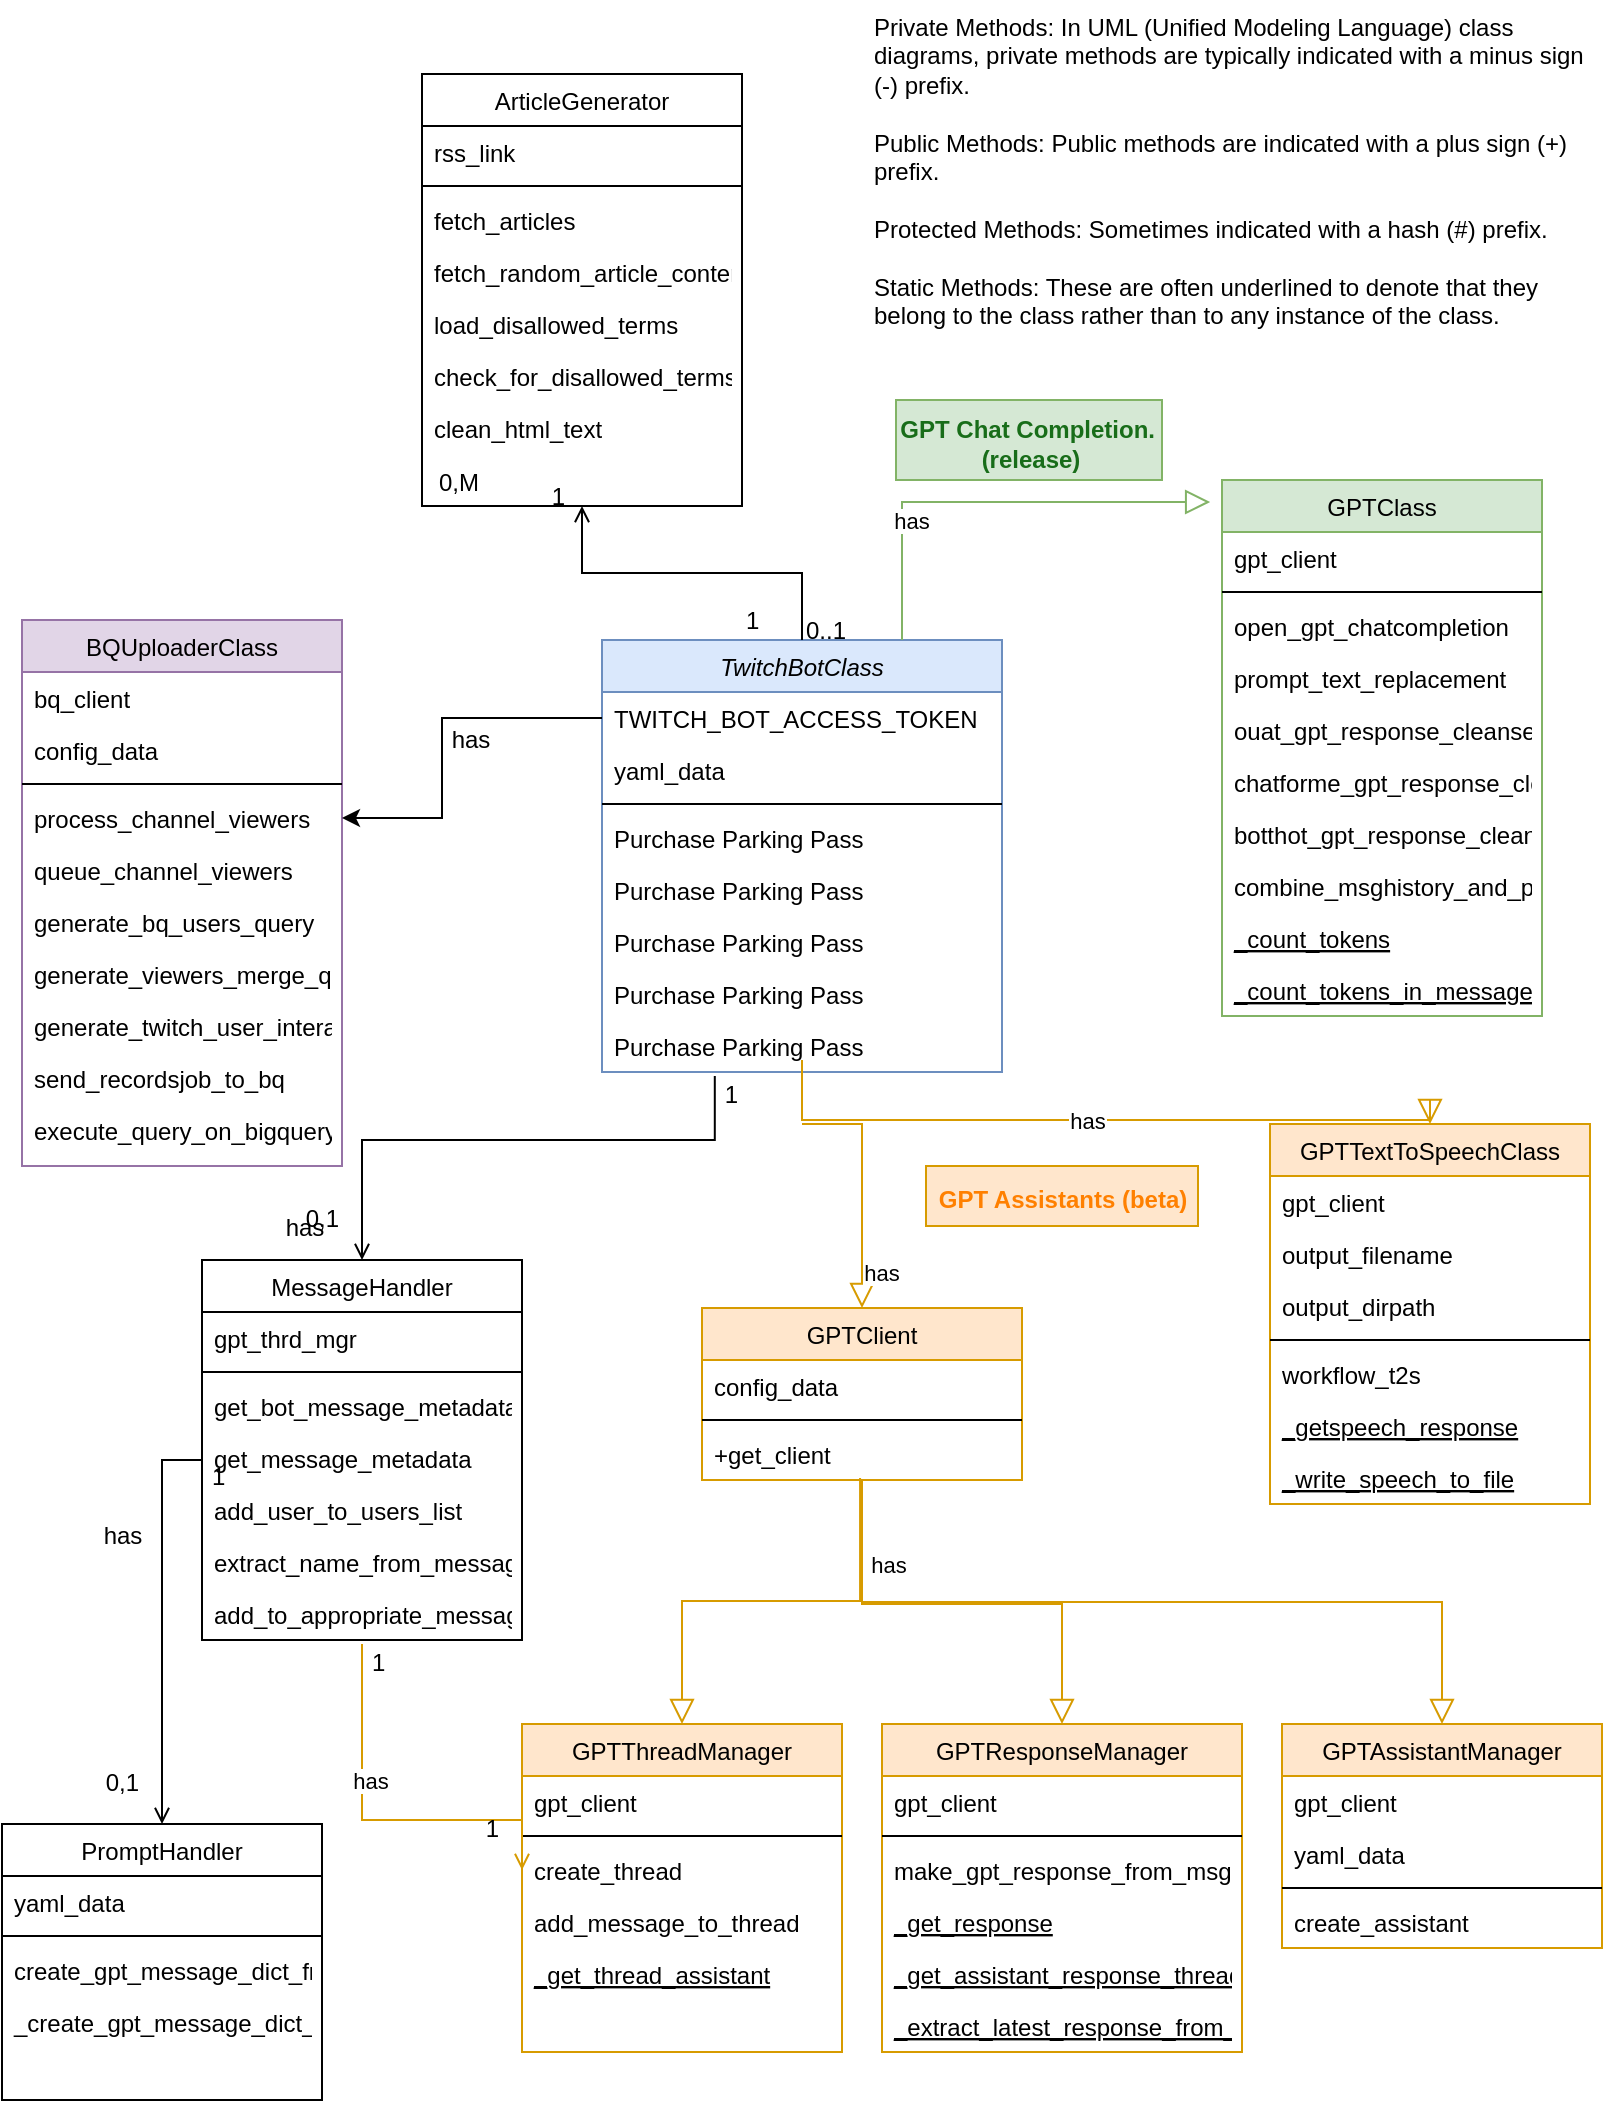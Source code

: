 <mxfile version="22.1.0" type="github" pages="2">
  <diagram name="classes-diagram" id="TIYgzIj9qE2Szi_TrRxU">
    <mxGraphModel dx="1936" dy="1102" grid="1" gridSize="10" guides="1" tooltips="1" connect="1" arrows="1" fold="1" page="1" pageScale="1" pageWidth="827" pageHeight="1169" math="0" shadow="0">
      <root>
        <mxCell id="X0K00MM57r9cbO4nfmmp-0" />
        <mxCell id="X0K00MM57r9cbO4nfmmp-1" parent="X0K00MM57r9cbO4nfmmp-0" />
        <mxCell id="X0K00MM57r9cbO4nfmmp-2" value="TwitchBotClass" style="swimlane;fontStyle=2;align=center;verticalAlign=top;childLayout=stackLayout;horizontal=1;startSize=26;horizontalStack=0;resizeParent=1;resizeLast=0;collapsible=1;marginBottom=0;rounded=0;shadow=0;strokeWidth=1;fillColor=#dae8fc;strokeColor=#6c8ebf;" parent="X0K00MM57r9cbO4nfmmp-1" vertex="1">
          <mxGeometry x="-520" y="350" width="200" height="216" as="geometry">
            <mxRectangle x="230" y="140" width="160" height="26" as="alternateBounds" />
          </mxGeometry>
        </mxCell>
        <mxCell id="X0K00MM57r9cbO4nfmmp-3" value="TWITCH_BOT_ACCESS_TOKEN" style="text;align=left;verticalAlign=top;spacingLeft=4;spacingRight=4;overflow=hidden;rotatable=0;points=[[0,0.5],[1,0.5]];portConstraint=eastwest;" parent="X0K00MM57r9cbO4nfmmp-2" vertex="1">
          <mxGeometry y="26" width="200" height="26" as="geometry" />
        </mxCell>
        <mxCell id="X0K00MM57r9cbO4nfmmp-4" value="yaml_data" style="text;align=left;verticalAlign=top;spacingLeft=4;spacingRight=4;overflow=hidden;rotatable=0;points=[[0,0.5],[1,0.5]];portConstraint=eastwest;rounded=0;shadow=0;html=0;" parent="X0K00MM57r9cbO4nfmmp-2" vertex="1">
          <mxGeometry y="52" width="200" height="26" as="geometry" />
        </mxCell>
        <mxCell id="X0K00MM57r9cbO4nfmmp-5" value="" style="line;html=1;strokeWidth=1;align=left;verticalAlign=middle;spacingTop=-1;spacingLeft=3;spacingRight=3;rotatable=0;labelPosition=right;points=[];portConstraint=eastwest;" parent="X0K00MM57r9cbO4nfmmp-2" vertex="1">
          <mxGeometry y="78" width="200" height="8" as="geometry" />
        </mxCell>
        <mxCell id="X0K00MM57r9cbO4nfmmp-6" value="Purchase Parking Pass" style="text;align=left;verticalAlign=top;spacingLeft=4;spacingRight=4;overflow=hidden;rotatable=0;points=[[0,0.5],[1,0.5]];portConstraint=eastwest;" parent="X0K00MM57r9cbO4nfmmp-2" vertex="1">
          <mxGeometry y="86" width="200" height="26" as="geometry" />
        </mxCell>
        <mxCell id="X0K00MM57r9cbO4nfmmp-7" value="Purchase Parking Pass" style="text;align=left;verticalAlign=top;spacingLeft=4;spacingRight=4;overflow=hidden;rotatable=0;points=[[0,0.5],[1,0.5]];portConstraint=eastwest;" parent="X0K00MM57r9cbO4nfmmp-2" vertex="1">
          <mxGeometry y="112" width="200" height="26" as="geometry" />
        </mxCell>
        <mxCell id="X0K00MM57r9cbO4nfmmp-8" value="Purchase Parking Pass" style="text;align=left;verticalAlign=top;spacingLeft=4;spacingRight=4;overflow=hidden;rotatable=0;points=[[0,0.5],[1,0.5]];portConstraint=eastwest;" parent="X0K00MM57r9cbO4nfmmp-2" vertex="1">
          <mxGeometry y="138" width="200" height="26" as="geometry" />
        </mxCell>
        <mxCell id="X0K00MM57r9cbO4nfmmp-9" value="Purchase Parking Pass" style="text;align=left;verticalAlign=top;spacingLeft=4;spacingRight=4;overflow=hidden;rotatable=0;points=[[0,0.5],[1,0.5]];portConstraint=eastwest;" parent="X0K00MM57r9cbO4nfmmp-2" vertex="1">
          <mxGeometry y="164" width="200" height="26" as="geometry" />
        </mxCell>
        <mxCell id="X0K00MM57r9cbO4nfmmp-10" value="Purchase Parking Pass" style="text;align=left;verticalAlign=top;spacingLeft=4;spacingRight=4;overflow=hidden;rotatable=0;points=[[0,0.5],[1,0.5]];portConstraint=eastwest;" parent="X0K00MM57r9cbO4nfmmp-2" vertex="1">
          <mxGeometry y="190" width="200" height="26" as="geometry" />
        </mxCell>
        <mxCell id="X0K00MM57r9cbO4nfmmp-11" value="BQUploaderClass" style="swimlane;fontStyle=0;align=center;verticalAlign=top;childLayout=stackLayout;horizontal=1;startSize=26;horizontalStack=0;resizeParent=1;resizeLast=0;collapsible=1;marginBottom=0;rounded=0;shadow=0;strokeWidth=1;fillColor=#e1d5e7;strokeColor=#9673a6;" parent="X0K00MM57r9cbO4nfmmp-1" vertex="1">
          <mxGeometry x="-810" y="340" width="160" height="273" as="geometry">
            <mxRectangle x="130" y="380" width="160" height="26" as="alternateBounds" />
          </mxGeometry>
        </mxCell>
        <mxCell id="X0K00MM57r9cbO4nfmmp-12" value="bq_client" style="text;align=left;verticalAlign=top;spacingLeft=4;spacingRight=4;overflow=hidden;rotatable=0;points=[[0,0.5],[1,0.5]];portConstraint=eastwest;" parent="X0K00MM57r9cbO4nfmmp-11" vertex="1">
          <mxGeometry y="26" width="160" height="26" as="geometry" />
        </mxCell>
        <mxCell id="X0K00MM57r9cbO4nfmmp-13" value="config_data" style="text;align=left;verticalAlign=top;spacingLeft=4;spacingRight=4;overflow=hidden;rotatable=0;points=[[0,0.5],[1,0.5]];portConstraint=eastwest;rounded=0;shadow=0;html=0;" parent="X0K00MM57r9cbO4nfmmp-11" vertex="1">
          <mxGeometry y="52" width="160" height="26" as="geometry" />
        </mxCell>
        <mxCell id="X0K00MM57r9cbO4nfmmp-14" value="" style="line;html=1;strokeWidth=1;align=left;verticalAlign=middle;spacingTop=-1;spacingLeft=3;spacingRight=3;rotatable=0;labelPosition=right;points=[];portConstraint=eastwest;" parent="X0K00MM57r9cbO4nfmmp-11" vertex="1">
          <mxGeometry y="78" width="160" height="8" as="geometry" />
        </mxCell>
        <mxCell id="X0K00MM57r9cbO4nfmmp-15" value="process_channel_viewers" style="text;align=left;verticalAlign=top;spacingLeft=4;spacingRight=4;overflow=hidden;rotatable=0;points=[[0,0.5],[1,0.5]];portConstraint=eastwest;fontStyle=0" parent="X0K00MM57r9cbO4nfmmp-11" vertex="1">
          <mxGeometry y="86" width="160" height="26" as="geometry" />
        </mxCell>
        <mxCell id="X0K00MM57r9cbO4nfmmp-16" value="queue_channel_viewers" style="text;align=left;verticalAlign=top;spacingLeft=4;spacingRight=4;overflow=hidden;rotatable=0;points=[[0,0.5],[1,0.5]];portConstraint=eastwest;" parent="X0K00MM57r9cbO4nfmmp-11" vertex="1">
          <mxGeometry y="112" width="160" height="26" as="geometry" />
        </mxCell>
        <mxCell id="X0K00MM57r9cbO4nfmmp-17" value="generate_bq_users_query" style="text;align=left;verticalAlign=top;spacingLeft=4;spacingRight=4;overflow=hidden;rotatable=0;points=[[0,0.5],[1,0.5]];portConstraint=eastwest;fontStyle=0" parent="X0K00MM57r9cbO4nfmmp-11" vertex="1">
          <mxGeometry y="138" width="160" height="26" as="geometry" />
        </mxCell>
        <mxCell id="X0K00MM57r9cbO4nfmmp-18" value="generate_viewers_merge_query" style="text;align=left;verticalAlign=top;spacingLeft=4;spacingRight=4;overflow=hidden;rotatable=0;points=[[0,0.5],[1,0.5]];portConstraint=eastwest;fontStyle=0" parent="X0K00MM57r9cbO4nfmmp-11" vertex="1">
          <mxGeometry y="164" width="160" height="26" as="geometry" />
        </mxCell>
        <mxCell id="X0K00MM57r9cbO4nfmmp-19" value="generate_twitch_user_interactions_records_for_bq" style="text;align=left;verticalAlign=top;spacingLeft=4;spacingRight=4;overflow=hidden;rotatable=0;points=[[0,0.5],[1,0.5]];portConstraint=eastwest;fontStyle=0" parent="X0K00MM57r9cbO4nfmmp-11" vertex="1">
          <mxGeometry y="190" width="160" height="26" as="geometry" />
        </mxCell>
        <mxCell id="X0K00MM57r9cbO4nfmmp-20" value="send_recordsjob_to_bq" style="text;align=left;verticalAlign=top;spacingLeft=4;spacingRight=4;overflow=hidden;rotatable=0;points=[[0,0.5],[1,0.5]];portConstraint=eastwest;fontStyle=0" parent="X0K00MM57r9cbO4nfmmp-11" vertex="1">
          <mxGeometry y="216" width="160" height="26" as="geometry" />
        </mxCell>
        <mxCell id="X0K00MM57r9cbO4nfmmp-21" value="execute_query_on_bigquery" style="text;align=left;verticalAlign=top;spacingLeft=4;spacingRight=4;overflow=hidden;rotatable=0;points=[[0,0.5],[1,0.5]];portConstraint=eastwest;fontStyle=0" parent="X0K00MM57r9cbO4nfmmp-11" vertex="1">
          <mxGeometry y="242" width="160" height="26" as="geometry" />
        </mxCell>
        <mxCell id="X0K00MM57r9cbO4nfmmp-22" value="GPTClient" style="swimlane;fontStyle=0;align=center;verticalAlign=top;childLayout=stackLayout;horizontal=1;startSize=26;horizontalStack=0;resizeParent=1;resizeLast=0;collapsible=1;marginBottom=0;rounded=0;shadow=0;strokeWidth=1;fillColor=#ffe6cc;strokeColor=#d79b00;" parent="X0K00MM57r9cbO4nfmmp-1" vertex="1">
          <mxGeometry x="-470" y="684" width="160" height="86" as="geometry">
            <mxRectangle x="340" y="380" width="170" height="26" as="alternateBounds" />
          </mxGeometry>
        </mxCell>
        <mxCell id="X0K00MM57r9cbO4nfmmp-23" value="config_data" style="text;align=left;verticalAlign=top;spacingLeft=4;spacingRight=4;overflow=hidden;rotatable=0;points=[[0,0.5],[1,0.5]];portConstraint=eastwest;" parent="X0K00MM57r9cbO4nfmmp-22" vertex="1">
          <mxGeometry y="26" width="160" height="26" as="geometry" />
        </mxCell>
        <mxCell id="X0K00MM57r9cbO4nfmmp-24" value="" style="line;html=1;strokeWidth=1;align=left;verticalAlign=middle;spacingTop=-1;spacingLeft=3;spacingRight=3;rotatable=0;labelPosition=right;points=[];portConstraint=eastwest;" parent="X0K00MM57r9cbO4nfmmp-22" vertex="1">
          <mxGeometry y="52" width="160" height="8" as="geometry" />
        </mxCell>
        <mxCell id="X0K00MM57r9cbO4nfmmp-25" value="+get_client" style="text;align=left;verticalAlign=top;spacingLeft=4;spacingRight=4;overflow=hidden;rotatable=0;points=[[0,0.5],[1,0.5]];portConstraint=eastwest;" parent="X0K00MM57r9cbO4nfmmp-22" vertex="1">
          <mxGeometry y="60" width="160" height="26" as="geometry" />
        </mxCell>
        <mxCell id="X0K00MM57r9cbO4nfmmp-26" value="has" style="endArrow=block;endSize=10;endFill=0;shadow=0;strokeWidth=1;rounded=0;edgeStyle=elbowEdgeStyle;elbow=vertical;entryX=0.5;entryY=0;entryDx=0;entryDy=0;fillColor=#ffe6cc;strokeColor=#d79b00;" parent="X0K00MM57r9cbO4nfmmp-1" target="X0K00MM57r9cbO4nfmmp-22" edge="1">
          <mxGeometry x="0.703" y="10" width="160" relative="1" as="geometry">
            <mxPoint x="-420" y="592" as="sourcePoint" />
            <mxPoint x="-120" y="680" as="targetPoint" />
            <Array as="points">
              <mxPoint x="-400" y="592" />
            </Array>
            <mxPoint as="offset" />
          </mxGeometry>
        </mxCell>
        <mxCell id="X0K00MM57r9cbO4nfmmp-27" value="ArticleGenerator" style="swimlane;fontStyle=0;align=center;verticalAlign=top;childLayout=stackLayout;horizontal=1;startSize=26;horizontalStack=0;resizeParent=1;resizeLast=0;collapsible=1;marginBottom=0;rounded=0;shadow=0;strokeWidth=1;" parent="X0K00MM57r9cbO4nfmmp-1" vertex="1">
          <mxGeometry x="-610" y="67" width="160" height="216" as="geometry">
            <mxRectangle x="550" y="140" width="160" height="26" as="alternateBounds" />
          </mxGeometry>
        </mxCell>
        <mxCell id="X0K00MM57r9cbO4nfmmp-28" value="rss_link" style="text;align=left;verticalAlign=top;spacingLeft=4;spacingRight=4;overflow=hidden;rotatable=0;points=[[0,0.5],[1,0.5]];portConstraint=eastwest;" parent="X0K00MM57r9cbO4nfmmp-27" vertex="1">
          <mxGeometry y="26" width="160" height="26" as="geometry" />
        </mxCell>
        <mxCell id="X0K00MM57r9cbO4nfmmp-29" value="" style="line;html=1;strokeWidth=1;align=left;verticalAlign=middle;spacingTop=-1;spacingLeft=3;spacingRight=3;rotatable=0;labelPosition=right;points=[];portConstraint=eastwest;" parent="X0K00MM57r9cbO4nfmmp-27" vertex="1">
          <mxGeometry y="52" width="160" height="8" as="geometry" />
        </mxCell>
        <mxCell id="X0K00MM57r9cbO4nfmmp-30" value="fetch_articles" style="text;align=left;verticalAlign=top;spacingLeft=4;spacingRight=4;overflow=hidden;rotatable=0;points=[[0,0.5],[1,0.5]];portConstraint=eastwest;" parent="X0K00MM57r9cbO4nfmmp-27" vertex="1">
          <mxGeometry y="60" width="160" height="26" as="geometry" />
        </mxCell>
        <mxCell id="X0K00MM57r9cbO4nfmmp-31" value="fetch_random_article_content" style="text;align=left;verticalAlign=top;spacingLeft=4;spacingRight=4;overflow=hidden;rotatable=0;points=[[0,0.5],[1,0.5]];portConstraint=eastwest;rounded=0;shadow=0;html=0;" parent="X0K00MM57r9cbO4nfmmp-27" vertex="1">
          <mxGeometry y="86" width="160" height="26" as="geometry" />
        </mxCell>
        <mxCell id="X0K00MM57r9cbO4nfmmp-32" value="load_disallowed_terms" style="text;align=left;verticalAlign=top;spacingLeft=4;spacingRight=4;overflow=hidden;rotatable=0;points=[[0,0.5],[1,0.5]];portConstraint=eastwest;" parent="X0K00MM57r9cbO4nfmmp-27" vertex="1">
          <mxGeometry y="112" width="160" height="26" as="geometry" />
        </mxCell>
        <mxCell id="X0K00MM57r9cbO4nfmmp-33" value="check_for_disallowed_terms" style="text;align=left;verticalAlign=top;spacingLeft=4;spacingRight=4;overflow=hidden;rotatable=0;points=[[0,0.5],[1,0.5]];portConstraint=eastwest;" parent="X0K00MM57r9cbO4nfmmp-27" vertex="1">
          <mxGeometry y="138" width="160" height="26" as="geometry" />
        </mxCell>
        <mxCell id="X0K00MM57r9cbO4nfmmp-34" value="clean_html_text" style="text;align=left;verticalAlign=top;spacingLeft=4;spacingRight=4;overflow=hidden;rotatable=0;points=[[0,0.5],[1,0.5]];portConstraint=eastwest;" parent="X0K00MM57r9cbO4nfmmp-27" vertex="1">
          <mxGeometry y="164" width="160" height="26" as="geometry" />
        </mxCell>
        <mxCell id="X0K00MM57r9cbO4nfmmp-35" value="" style="endArrow=open;shadow=0;strokeWidth=1;rounded=0;endFill=1;edgeStyle=elbowEdgeStyle;elbow=vertical;" parent="X0K00MM57r9cbO4nfmmp-1" source="X0K00MM57r9cbO4nfmmp-2" target="X0K00MM57r9cbO4nfmmp-27" edge="1">
          <mxGeometry x="0.5" y="41" relative="1" as="geometry">
            <mxPoint x="-320" y="422" as="sourcePoint" />
            <mxPoint x="-160" y="422" as="targetPoint" />
            <mxPoint x="-40" y="32" as="offset" />
          </mxGeometry>
        </mxCell>
        <mxCell id="X0K00MM57r9cbO4nfmmp-36" value="0..1" style="resizable=0;align=left;verticalAlign=bottom;labelBackgroundColor=none;fontSize=12;" parent="X0K00MM57r9cbO4nfmmp-35" connectable="0" vertex="1">
          <mxGeometry x="-1" relative="1" as="geometry">
            <mxPoint y="4" as="offset" />
          </mxGeometry>
        </mxCell>
        <mxCell id="X0K00MM57r9cbO4nfmmp-37" value="1" style="resizable=0;align=right;verticalAlign=bottom;labelBackgroundColor=none;fontSize=12;" parent="X0K00MM57r9cbO4nfmmp-35" connectable="0" vertex="1">
          <mxGeometry x="1" relative="1" as="geometry">
            <mxPoint x="-7" y="4" as="offset" />
          </mxGeometry>
        </mxCell>
        <mxCell id="X0K00MM57r9cbO4nfmmp-38" value="has" style="text;html=1;resizable=0;points=[];;align=center;verticalAlign=middle;labelBackgroundColor=none;rounded=0;shadow=0;strokeWidth=1;fontSize=12;" parent="X0K00MM57r9cbO4nfmmp-35" vertex="1" connectable="0">
          <mxGeometry x="0.5" y="49" relative="1" as="geometry">
            <mxPoint x="-67" y="34" as="offset" />
          </mxGeometry>
        </mxCell>
        <mxCell id="X0K00MM57r9cbO4nfmmp-39" value="GPTResponseManager" style="swimlane;fontStyle=0;align=center;verticalAlign=top;childLayout=stackLayout;horizontal=1;startSize=26;horizontalStack=0;resizeParent=1;resizeLast=0;collapsible=1;marginBottom=0;rounded=0;shadow=0;strokeWidth=1;fillColor=#ffe6cc;strokeColor=#d79b00;" parent="X0K00MM57r9cbO4nfmmp-1" vertex="1">
          <mxGeometry x="-380" y="892" width="180" height="164" as="geometry">
            <mxRectangle x="340" y="380" width="170" height="26" as="alternateBounds" />
          </mxGeometry>
        </mxCell>
        <mxCell id="X0K00MM57r9cbO4nfmmp-40" value="gpt_client" style="text;align=left;verticalAlign=top;spacingLeft=4;spacingRight=4;overflow=hidden;rotatable=0;points=[[0,0.5],[1,0.5]];portConstraint=eastwest;" parent="X0K00MM57r9cbO4nfmmp-39" vertex="1">
          <mxGeometry y="26" width="180" height="26" as="geometry" />
        </mxCell>
        <mxCell id="X0K00MM57r9cbO4nfmmp-41" value="" style="line;html=1;strokeWidth=1;align=left;verticalAlign=middle;spacingTop=-1;spacingLeft=3;spacingRight=3;rotatable=0;labelPosition=right;points=[];portConstraint=eastwest;" parent="X0K00MM57r9cbO4nfmmp-39" vertex="1">
          <mxGeometry y="52" width="180" height="8" as="geometry" />
        </mxCell>
        <mxCell id="X0K00MM57r9cbO4nfmmp-42" value="make_gpt_response_from_msghistory" style="text;align=left;verticalAlign=top;spacingLeft=4;spacingRight=4;overflow=hidden;rotatable=0;points=[[0,0.5],[1,0.5]];portConstraint=eastwest;" parent="X0K00MM57r9cbO4nfmmp-39" vertex="1">
          <mxGeometry y="60" width="180" height="26" as="geometry" />
        </mxCell>
        <mxCell id="X0K00MM57r9cbO4nfmmp-43" value="_get_response" style="text;align=left;verticalAlign=top;spacingLeft=4;spacingRight=4;overflow=hidden;rotatable=0;points=[[0,0.5],[1,0.5]];portConstraint=eastwest;fontStyle=4" parent="X0K00MM57r9cbO4nfmmp-39" vertex="1">
          <mxGeometry y="86" width="180" height="26" as="geometry" />
        </mxCell>
        <mxCell id="X0K00MM57r9cbO4nfmmp-44" value="_get_assistant_response_thread_messages" style="text;align=left;verticalAlign=top;spacingLeft=4;spacingRight=4;overflow=hidden;rotatable=0;points=[[0,0.5],[1,0.5]];portConstraint=eastwest;fontStyle=4" parent="X0K00MM57r9cbO4nfmmp-39" vertex="1">
          <mxGeometry y="112" width="180" height="26" as="geometry" />
        </mxCell>
        <mxCell id="X0K00MM57r9cbO4nfmmp-45" value="_extract_latest_response_from_thread_messages" style="text;align=left;verticalAlign=top;spacingLeft=4;spacingRight=4;overflow=hidden;rotatable=0;points=[[0,0.5],[1,0.5]];portConstraint=eastwest;fontStyle=4" parent="X0K00MM57r9cbO4nfmmp-39" vertex="1">
          <mxGeometry y="138" width="180" height="26" as="geometry" />
        </mxCell>
        <mxCell id="X0K00MM57r9cbO4nfmmp-46" value="GPTAssistantManager" style="swimlane;fontStyle=0;align=center;verticalAlign=top;childLayout=stackLayout;horizontal=1;startSize=26;horizontalStack=0;resizeParent=1;resizeLast=0;collapsible=1;marginBottom=0;rounded=0;shadow=0;strokeWidth=1;fillColor=#ffe6cc;strokeColor=#d79b00;" parent="X0K00MM57r9cbO4nfmmp-1" vertex="1">
          <mxGeometry x="-180" y="892" width="160" height="112" as="geometry">
            <mxRectangle x="340" y="380" width="170" height="26" as="alternateBounds" />
          </mxGeometry>
        </mxCell>
        <mxCell id="X0K00MM57r9cbO4nfmmp-47" value="gpt_client" style="text;align=left;verticalAlign=top;spacingLeft=4;spacingRight=4;overflow=hidden;rotatable=0;points=[[0,0.5],[1,0.5]];portConstraint=eastwest;" parent="X0K00MM57r9cbO4nfmmp-46" vertex="1">
          <mxGeometry y="26" width="160" height="26" as="geometry" />
        </mxCell>
        <mxCell id="X0K00MM57r9cbO4nfmmp-48" value="yaml_data" style="text;align=left;verticalAlign=top;spacingLeft=4;spacingRight=4;overflow=hidden;rotatable=0;points=[[0,0.5],[1,0.5]];portConstraint=eastwest;" parent="X0K00MM57r9cbO4nfmmp-46" vertex="1">
          <mxGeometry y="52" width="160" height="26" as="geometry" />
        </mxCell>
        <mxCell id="X0K00MM57r9cbO4nfmmp-49" value="" style="line;html=1;strokeWidth=1;align=left;verticalAlign=middle;spacingTop=-1;spacingLeft=3;spacingRight=3;rotatable=0;labelPosition=right;points=[];portConstraint=eastwest;" parent="X0K00MM57r9cbO4nfmmp-46" vertex="1">
          <mxGeometry y="78" width="160" height="8" as="geometry" />
        </mxCell>
        <mxCell id="X0K00MM57r9cbO4nfmmp-50" value="create_assistant" style="text;align=left;verticalAlign=top;spacingLeft=4;spacingRight=4;overflow=hidden;rotatable=0;points=[[0,0.5],[1,0.5]];portConstraint=eastwest;" parent="X0K00MM57r9cbO4nfmmp-46" vertex="1">
          <mxGeometry y="86" width="160" height="26" as="geometry" />
        </mxCell>
        <mxCell id="X0K00MM57r9cbO4nfmmp-51" value="GPTThreadManager" style="swimlane;fontStyle=0;align=center;verticalAlign=top;childLayout=stackLayout;horizontal=1;startSize=26;horizontalStack=0;resizeParent=1;resizeLast=0;collapsible=1;marginBottom=0;rounded=0;shadow=0;strokeWidth=1;fillColor=#ffe6cc;strokeColor=#d79b00;" parent="X0K00MM57r9cbO4nfmmp-1" vertex="1">
          <mxGeometry x="-560" y="892" width="160" height="164" as="geometry">
            <mxRectangle x="340" y="380" width="170" height="26" as="alternateBounds" />
          </mxGeometry>
        </mxCell>
        <mxCell id="X0K00MM57r9cbO4nfmmp-52" value="gpt_client" style="text;align=left;verticalAlign=top;spacingLeft=4;spacingRight=4;overflow=hidden;rotatable=0;points=[[0,0.5],[1,0.5]];portConstraint=eastwest;" parent="X0K00MM57r9cbO4nfmmp-51" vertex="1">
          <mxGeometry y="26" width="160" height="26" as="geometry" />
        </mxCell>
        <mxCell id="X0K00MM57r9cbO4nfmmp-53" value="" style="line;html=1;strokeWidth=1;align=left;verticalAlign=middle;spacingTop=-1;spacingLeft=3;spacingRight=3;rotatable=0;labelPosition=right;points=[];portConstraint=eastwest;" parent="X0K00MM57r9cbO4nfmmp-51" vertex="1">
          <mxGeometry y="52" width="160" height="8" as="geometry" />
        </mxCell>
        <mxCell id="X0K00MM57r9cbO4nfmmp-54" value="create_thread" style="text;align=left;verticalAlign=top;spacingLeft=4;spacingRight=4;overflow=hidden;rotatable=0;points=[[0,0.5],[1,0.5]];portConstraint=eastwest;" parent="X0K00MM57r9cbO4nfmmp-51" vertex="1">
          <mxGeometry y="60" width="160" height="26" as="geometry" />
        </mxCell>
        <mxCell id="X0K00MM57r9cbO4nfmmp-55" value="add_message_to_thread" style="text;align=left;verticalAlign=top;spacingLeft=4;spacingRight=4;overflow=hidden;rotatable=0;points=[[0,0.5],[1,0.5]];portConstraint=eastwest;" parent="X0K00MM57r9cbO4nfmmp-51" vertex="1">
          <mxGeometry y="86" width="160" height="26" as="geometry" />
        </mxCell>
        <mxCell id="X0K00MM57r9cbO4nfmmp-56" value="_get_thread_assistant" style="text;align=left;verticalAlign=top;spacingLeft=4;spacingRight=4;overflow=hidden;rotatable=0;points=[[0,0.5],[1,0.5]];portConstraint=eastwest;fontStyle=4" parent="X0K00MM57r9cbO4nfmmp-51" vertex="1">
          <mxGeometry y="112" width="160" height="26" as="geometry" />
        </mxCell>
        <mxCell id="X0K00MM57r9cbO4nfmmp-57" value="has" style="endArrow=block;endSize=10;endFill=0;shadow=0;strokeWidth=1;rounded=0;edgeStyle=elbowEdgeStyle;elbow=vertical;fillColor=#ffe6cc;strokeColor=#d79b00;entryX=0.5;entryY=0;entryDx=0;entryDy=0;" parent="X0K00MM57r9cbO4nfmmp-1" target="X0K00MM57r9cbO4nfmmp-39" edge="1">
          <mxGeometry x="-0.333" y="20" width="160" relative="1" as="geometry">
            <mxPoint x="-390" y="772" as="sourcePoint" />
            <mxPoint x="-290" y="872" as="targetPoint" />
            <Array as="points">
              <mxPoint x="-340" y="832" />
            </Array>
            <mxPoint as="offset" />
          </mxGeometry>
        </mxCell>
        <mxCell id="X0K00MM57r9cbO4nfmmp-58" value="GPTTextToSpeechClass" style="swimlane;fontStyle=0;align=center;verticalAlign=top;childLayout=stackLayout;horizontal=1;startSize=26;horizontalStack=0;resizeParent=1;resizeLast=0;collapsible=1;marginBottom=0;rounded=0;shadow=0;strokeWidth=1;fillColor=#ffe6cc;strokeColor=#d79b00;" parent="X0K00MM57r9cbO4nfmmp-1" vertex="1">
          <mxGeometry x="-186" y="592" width="160" height="190" as="geometry">
            <mxRectangle x="130" y="380" width="160" height="26" as="alternateBounds" />
          </mxGeometry>
        </mxCell>
        <mxCell id="X0K00MM57r9cbO4nfmmp-59" value="gpt_client" style="text;align=left;verticalAlign=top;spacingLeft=4;spacingRight=4;overflow=hidden;rotatable=0;points=[[0,0.5],[1,0.5]];portConstraint=eastwest;" parent="X0K00MM57r9cbO4nfmmp-58" vertex="1">
          <mxGeometry y="26" width="160" height="26" as="geometry" />
        </mxCell>
        <mxCell id="X0K00MM57r9cbO4nfmmp-60" value="output_filename" style="text;align=left;verticalAlign=top;spacingLeft=4;spacingRight=4;overflow=hidden;rotatable=0;points=[[0,0.5],[1,0.5]];portConstraint=eastwest;" parent="X0K00MM57r9cbO4nfmmp-58" vertex="1">
          <mxGeometry y="52" width="160" height="26" as="geometry" />
        </mxCell>
        <mxCell id="X0K00MM57r9cbO4nfmmp-61" value="output_dirpath" style="text;align=left;verticalAlign=top;spacingLeft=4;spacingRight=4;overflow=hidden;rotatable=0;points=[[0,0.5],[1,0.5]];portConstraint=eastwest;" parent="X0K00MM57r9cbO4nfmmp-58" vertex="1">
          <mxGeometry y="78" width="160" height="26" as="geometry" />
        </mxCell>
        <mxCell id="X0K00MM57r9cbO4nfmmp-62" value="" style="line;html=1;strokeWidth=1;align=left;verticalAlign=middle;spacingTop=-1;spacingLeft=3;spacingRight=3;rotatable=0;labelPosition=right;points=[];portConstraint=eastwest;" parent="X0K00MM57r9cbO4nfmmp-58" vertex="1">
          <mxGeometry y="104" width="160" height="8" as="geometry" />
        </mxCell>
        <mxCell id="X0K00MM57r9cbO4nfmmp-63" value="workflow_t2s" style="text;align=left;verticalAlign=top;spacingLeft=4;spacingRight=4;overflow=hidden;rotatable=0;points=[[0,0.5],[1,0.5]];portConstraint=eastwest;" parent="X0K00MM57r9cbO4nfmmp-58" vertex="1">
          <mxGeometry y="112" width="160" height="26" as="geometry" />
        </mxCell>
        <mxCell id="X0K00MM57r9cbO4nfmmp-64" value="_getspeech_response" style="text;align=left;verticalAlign=top;spacingLeft=4;spacingRight=4;overflow=hidden;rotatable=0;points=[[0,0.5],[1,0.5]];portConstraint=eastwest;fontStyle=4" parent="X0K00MM57r9cbO4nfmmp-58" vertex="1">
          <mxGeometry y="138" width="160" height="26" as="geometry" />
        </mxCell>
        <mxCell id="X0K00MM57r9cbO4nfmmp-65" value="_write_speech_to_file" style="text;align=left;verticalAlign=top;spacingLeft=4;spacingRight=4;overflow=hidden;rotatable=0;points=[[0,0.5],[1,0.5]];portConstraint=eastwest;fontStyle=4" parent="X0K00MM57r9cbO4nfmmp-58" vertex="1">
          <mxGeometry y="164" width="160" height="26" as="geometry" />
        </mxCell>
        <mxCell id="X0K00MM57r9cbO4nfmmp-66" value="PromptHandler" style="swimlane;fontStyle=0;align=center;verticalAlign=top;childLayout=stackLayout;horizontal=1;startSize=26;horizontalStack=0;resizeParent=1;resizeLast=0;collapsible=1;marginBottom=0;rounded=0;shadow=0;strokeWidth=1;" parent="X0K00MM57r9cbO4nfmmp-1" vertex="1">
          <mxGeometry x="-820" y="942" width="160" height="138" as="geometry">
            <mxRectangle x="130" y="380" width="160" height="26" as="alternateBounds" />
          </mxGeometry>
        </mxCell>
        <mxCell id="X0K00MM57r9cbO4nfmmp-67" value="yaml_data" style="text;align=left;verticalAlign=top;spacingLeft=4;spacingRight=4;overflow=hidden;rotatable=0;points=[[0,0.5],[1,0.5]];portConstraint=eastwest;" parent="X0K00MM57r9cbO4nfmmp-66" vertex="1">
          <mxGeometry y="26" width="160" height="26" as="geometry" />
        </mxCell>
        <mxCell id="X0K00MM57r9cbO4nfmmp-68" value="" style="line;html=1;strokeWidth=1;align=left;verticalAlign=middle;spacingTop=-1;spacingLeft=3;spacingRight=3;rotatable=0;labelPosition=right;points=[];portConstraint=eastwest;" parent="X0K00MM57r9cbO4nfmmp-66" vertex="1">
          <mxGeometry y="52" width="160" height="8" as="geometry" />
        </mxCell>
        <mxCell id="X0K00MM57r9cbO4nfmmp-69" value="create_gpt_message_dict_from_metadata" style="text;align=left;verticalAlign=top;spacingLeft=4;spacingRight=4;overflow=hidden;rotatable=0;points=[[0,0.5],[1,0.5]];portConstraint=eastwest;fontStyle=0" parent="X0K00MM57r9cbO4nfmmp-66" vertex="1">
          <mxGeometry y="60" width="160" height="26" as="geometry" />
        </mxCell>
        <mxCell id="X0K00MM57r9cbO4nfmmp-70" value="_create_gpt_message_dict_from_strings" style="text;align=left;verticalAlign=top;spacingLeft=4;spacingRight=4;overflow=hidden;rotatable=0;points=[[0,0.5],[1,0.5]];portConstraint=eastwest;" parent="X0K00MM57r9cbO4nfmmp-66" vertex="1">
          <mxGeometry y="86" width="160" height="26" as="geometry" />
        </mxCell>
        <mxCell id="X0K00MM57r9cbO4nfmmp-71" value="MessageHandler" style="swimlane;fontStyle=0;align=center;verticalAlign=top;childLayout=stackLayout;horizontal=1;startSize=26;horizontalStack=0;resizeParent=1;resizeLast=0;collapsible=1;marginBottom=0;rounded=0;shadow=0;strokeWidth=1;" parent="X0K00MM57r9cbO4nfmmp-1" vertex="1">
          <mxGeometry x="-720" y="660" width="160" height="190" as="geometry">
            <mxRectangle x="130" y="380" width="160" height="26" as="alternateBounds" />
          </mxGeometry>
        </mxCell>
        <mxCell id="X0K00MM57r9cbO4nfmmp-72" value="gpt_thrd_mgr" style="text;align=left;verticalAlign=top;spacingLeft=4;spacingRight=4;overflow=hidden;rotatable=0;points=[[0,0.5],[1,0.5]];portConstraint=eastwest;" parent="X0K00MM57r9cbO4nfmmp-71" vertex="1">
          <mxGeometry y="26" width="160" height="26" as="geometry" />
        </mxCell>
        <mxCell id="X0K00MM57r9cbO4nfmmp-73" value="" style="line;html=1;strokeWidth=1;align=left;verticalAlign=middle;spacingTop=-1;spacingLeft=3;spacingRight=3;rotatable=0;labelPosition=right;points=[];portConstraint=eastwest;" parent="X0K00MM57r9cbO4nfmmp-71" vertex="1">
          <mxGeometry y="52" width="160" height="8" as="geometry" />
        </mxCell>
        <mxCell id="X0K00MM57r9cbO4nfmmp-74" value="get_bot_message_metadata" style="text;align=left;verticalAlign=top;spacingLeft=4;spacingRight=4;overflow=hidden;rotatable=0;points=[[0,0.5],[1,0.5]];portConstraint=eastwest;" parent="X0K00MM57r9cbO4nfmmp-71" vertex="1">
          <mxGeometry y="60" width="160" height="26" as="geometry" />
        </mxCell>
        <mxCell id="X0K00MM57r9cbO4nfmmp-75" value="get_message_metadata" style="text;align=left;verticalAlign=top;spacingLeft=4;spacingRight=4;overflow=hidden;rotatable=0;points=[[0,0.5],[1,0.5]];portConstraint=eastwest;" parent="X0K00MM57r9cbO4nfmmp-71" vertex="1">
          <mxGeometry y="86" width="160" height="26" as="geometry" />
        </mxCell>
        <mxCell id="X0K00MM57r9cbO4nfmmp-76" value="add_user_to_users_list" style="text;align=left;verticalAlign=top;spacingLeft=4;spacingRight=4;overflow=hidden;rotatable=0;points=[[0,0.5],[1,0.5]];portConstraint=eastwest;" parent="X0K00MM57r9cbO4nfmmp-71" vertex="1">
          <mxGeometry y="112" width="160" height="26" as="geometry" />
        </mxCell>
        <mxCell id="X0K00MM57r9cbO4nfmmp-77" value="extract_name_from_message" style="text;align=left;verticalAlign=top;spacingLeft=4;spacingRight=4;overflow=hidden;rotatable=0;points=[[0,0.5],[1,0.5]];portConstraint=eastwest;" parent="X0K00MM57r9cbO4nfmmp-71" vertex="1">
          <mxGeometry y="138" width="160" height="26" as="geometry" />
        </mxCell>
        <mxCell id="X0K00MM57r9cbO4nfmmp-78" value="add_to_appropriate_message_history" style="text;align=left;verticalAlign=top;spacingLeft=4;spacingRight=4;overflow=hidden;rotatable=0;points=[[0,0.5],[1,0.5]];portConstraint=eastwest;" parent="X0K00MM57r9cbO4nfmmp-71" vertex="1">
          <mxGeometry y="164" width="160" height="26" as="geometry" />
        </mxCell>
        <mxCell id="X0K00MM57r9cbO4nfmmp-79" value="&lt;h6&gt;&lt;font style=&quot;font-size: 12px;&quot; color=&quot;#ff8000&quot;&gt;GPT Assistants (beta)&lt;/font&gt;&lt;/h6&gt;" style="text;strokeColor=#d79b00;fillColor=#ffe6cc;html=1;fontSize=24;fontStyle=1;verticalAlign=middle;align=center;" parent="X0K00MM57r9cbO4nfmmp-1" vertex="1">
          <mxGeometry x="-358" y="613" width="136" height="30" as="geometry" />
        </mxCell>
        <mxCell id="X0K00MM57r9cbO4nfmmp-80" value="GPTClass" style="swimlane;fontStyle=0;align=center;verticalAlign=top;childLayout=stackLayout;horizontal=1;startSize=26;horizontalStack=0;resizeParent=1;resizeLast=0;collapsible=1;marginBottom=0;rounded=0;shadow=0;strokeWidth=1;fillColor=#d5e8d4;strokeColor=#82b366;" parent="X0K00MM57r9cbO4nfmmp-1" vertex="1">
          <mxGeometry x="-210" y="270" width="160" height="268" as="geometry">
            <mxRectangle x="130" y="380" width="160" height="26" as="alternateBounds" />
          </mxGeometry>
        </mxCell>
        <mxCell id="X0K00MM57r9cbO4nfmmp-81" value="gpt_client" style="text;align=left;verticalAlign=top;spacingLeft=4;spacingRight=4;overflow=hidden;rotatable=0;points=[[0,0.5],[1,0.5]];portConstraint=eastwest;" parent="X0K00MM57r9cbO4nfmmp-80" vertex="1">
          <mxGeometry y="26" width="160" height="26" as="geometry" />
        </mxCell>
        <mxCell id="X0K00MM57r9cbO4nfmmp-82" value="" style="line;html=1;strokeWidth=1;align=left;verticalAlign=middle;spacingTop=-1;spacingLeft=3;spacingRight=3;rotatable=0;labelPosition=right;points=[];portConstraint=eastwest;" parent="X0K00MM57r9cbO4nfmmp-80" vertex="1">
          <mxGeometry y="52" width="160" height="8" as="geometry" />
        </mxCell>
        <mxCell id="X0K00MM57r9cbO4nfmmp-83" value="open_gpt_chatcompletion" style="text;align=left;verticalAlign=top;spacingLeft=4;spacingRight=4;overflow=hidden;rotatable=0;points=[[0,0.5],[1,0.5]];portConstraint=eastwest;fontStyle=0" parent="X0K00MM57r9cbO4nfmmp-80" vertex="1">
          <mxGeometry y="60" width="160" height="26" as="geometry" />
        </mxCell>
        <mxCell id="X0K00MM57r9cbO4nfmmp-84" value="prompt_text_replacement" style="text;align=left;verticalAlign=top;spacingLeft=4;spacingRight=4;overflow=hidden;rotatable=0;points=[[0,0.5],[1,0.5]];portConstraint=eastwest;" parent="X0K00MM57r9cbO4nfmmp-80" vertex="1">
          <mxGeometry y="86" width="160" height="26" as="geometry" />
        </mxCell>
        <mxCell id="X0K00MM57r9cbO4nfmmp-85" value="ouat_gpt_response_cleanse" style="text;align=left;verticalAlign=top;spacingLeft=4;spacingRight=4;overflow=hidden;rotatable=0;points=[[0,0.5],[1,0.5]];portConstraint=eastwest;" parent="X0K00MM57r9cbO4nfmmp-80" vertex="1">
          <mxGeometry y="112" width="160" height="26" as="geometry" />
        </mxCell>
        <mxCell id="X0K00MM57r9cbO4nfmmp-86" value="chatforme_gpt_response_cleanse" style="text;align=left;verticalAlign=top;spacingLeft=4;spacingRight=4;overflow=hidden;rotatable=0;points=[[0,0.5],[1,0.5]];portConstraint=eastwest;" parent="X0K00MM57r9cbO4nfmmp-80" vertex="1">
          <mxGeometry y="138" width="160" height="26" as="geometry" />
        </mxCell>
        <mxCell id="X0K00MM57r9cbO4nfmmp-87" value="botthot_gpt_response_cleanse" style="text;align=left;verticalAlign=top;spacingLeft=4;spacingRight=4;overflow=hidden;rotatable=0;points=[[0,0.5],[1,0.5]];portConstraint=eastwest;" parent="X0K00MM57r9cbO4nfmmp-80" vertex="1">
          <mxGeometry y="164" width="160" height="26" as="geometry" />
        </mxCell>
        <mxCell id="X0K00MM57r9cbO4nfmmp-88" value="combine_msghistory_and_prompttext" style="text;align=left;verticalAlign=top;spacingLeft=4;spacingRight=4;overflow=hidden;rotatable=0;points=[[0,0.5],[1,0.5]];portConstraint=eastwest;" parent="X0K00MM57r9cbO4nfmmp-80" vertex="1">
          <mxGeometry y="190" width="160" height="26" as="geometry" />
        </mxCell>
        <mxCell id="X0K00MM57r9cbO4nfmmp-89" value="_count_tokens" style="text;align=left;verticalAlign=top;spacingLeft=4;spacingRight=4;overflow=hidden;rotatable=0;points=[[0,0.5],[1,0.5]];portConstraint=eastwest;fontStyle=4" parent="X0K00MM57r9cbO4nfmmp-80" vertex="1">
          <mxGeometry y="216" width="160" height="26" as="geometry" />
        </mxCell>
        <mxCell id="X0K00MM57r9cbO4nfmmp-90" value="_count_tokens_in_messages" style="text;align=left;verticalAlign=top;spacingLeft=4;spacingRight=4;overflow=hidden;rotatable=0;points=[[0,0.5],[1,0.5]];portConstraint=eastwest;fontStyle=4" parent="X0K00MM57r9cbO4nfmmp-80" vertex="1">
          <mxGeometry y="242" width="160" height="26" as="geometry" />
        </mxCell>
        <mxCell id="X0K00MM57r9cbO4nfmmp-91" value="has" style="endArrow=block;endSize=10;endFill=0;shadow=0;strokeWidth=1;rounded=0;edgeStyle=elbowEdgeStyle;elbow=vertical;entryX=-0.037;entryY=0.041;entryDx=0;entryDy=0;fillColor=#d5e8d4;strokeColor=#82b366;exitX=0.75;exitY=0;exitDx=0;exitDy=0;entryPerimeter=0;" parent="X0K00MM57r9cbO4nfmmp-1" source="X0K00MM57r9cbO4nfmmp-2" target="X0K00MM57r9cbO4nfmmp-80" edge="1">
          <mxGeometry x="-0.336" y="-9" width="160" relative="1" as="geometry">
            <mxPoint x="-536" y="270" as="sourcePoint" />
            <mxPoint x="-286" y="325" as="targetPoint" />
            <Array as="points">
              <mxPoint x="-260" y="281" />
            </Array>
            <mxPoint as="offset" />
          </mxGeometry>
        </mxCell>
        <mxCell id="X0K00MM57r9cbO4nfmmp-92" value="" style="endArrow=open;shadow=0;strokeWidth=1;rounded=0;endFill=1;edgeStyle=elbowEdgeStyle;elbow=vertical;exitX=0.282;exitY=1.077;exitDx=0;exitDy=0;exitPerimeter=0;entryX=0.5;entryY=0;entryDx=0;entryDy=0;" parent="X0K00MM57r9cbO4nfmmp-1" source="X0K00MM57r9cbO4nfmmp-10" target="X0K00MM57r9cbO4nfmmp-71" edge="1">
          <mxGeometry x="0.5" y="41" relative="1" as="geometry">
            <mxPoint x="-788" y="566" as="sourcePoint" />
            <mxPoint x="-800" y="700" as="targetPoint" />
            <mxPoint x="-40" y="32" as="offset" />
            <Array as="points">
              <mxPoint x="-590" y="600" />
            </Array>
          </mxGeometry>
        </mxCell>
        <mxCell id="X0K00MM57r9cbO4nfmmp-93" value="1" style="resizable=0;align=left;verticalAlign=bottom;labelBackgroundColor=none;fontSize=12;" parent="X0K00MM57r9cbO4nfmmp-92" connectable="0" vertex="1">
          <mxGeometry x="-1" relative="1" as="geometry">
            <mxPoint x="3" y="18" as="offset" />
          </mxGeometry>
        </mxCell>
        <mxCell id="X0K00MM57r9cbO4nfmmp-94" value="0,1" style="resizable=0;align=right;verticalAlign=bottom;labelBackgroundColor=none;fontSize=12;" parent="X0K00MM57r9cbO4nfmmp-92" connectable="0" vertex="1">
          <mxGeometry x="1" relative="1" as="geometry">
            <mxPoint x="-10" y="-12" as="offset" />
          </mxGeometry>
        </mxCell>
        <mxCell id="X0K00MM57r9cbO4nfmmp-95" value="has" style="text;html=1;resizable=0;points=[];;align=center;verticalAlign=middle;labelBackgroundColor=none;rounded=0;shadow=0;strokeWidth=1;fontSize=12;" parent="X0K00MM57r9cbO4nfmmp-92" vertex="1" connectable="0">
          <mxGeometry x="0.5" y="49" relative="1" as="geometry">
            <mxPoint x="-36" y="-5" as="offset" />
          </mxGeometry>
        </mxCell>
        <mxCell id="X0K00MM57r9cbO4nfmmp-96" value="has" style="endArrow=open;shadow=0;strokeWidth=1;rounded=0;endFill=1;edgeStyle=elbowEdgeStyle;elbow=vertical;exitX=0.5;exitY=1.077;exitDx=0;exitDy=0;exitPerimeter=0;entryX=0;entryY=0.5;entryDx=0;entryDy=0;fillColor=#ffe6cc;strokeColor=#d79b00;" parent="X0K00MM57r9cbO4nfmmp-1" source="X0K00MM57r9cbO4nfmmp-78" target="X0K00MM57r9cbO4nfmmp-54" edge="1">
          <mxGeometry x="-0.04" y="20" relative="1" as="geometry">
            <mxPoint x="-540" y="730" as="sourcePoint" />
            <mxPoint x="-470" y="890" as="targetPoint" />
            <mxPoint as="offset" />
            <Array as="points">
              <mxPoint x="-510" y="940" />
            </Array>
          </mxGeometry>
        </mxCell>
        <mxCell id="X0K00MM57r9cbO4nfmmp-97" value="1" style="resizable=0;align=left;verticalAlign=bottom;labelBackgroundColor=none;fontSize=12;" parent="X0K00MM57r9cbO4nfmmp-96" connectable="0" vertex="1">
          <mxGeometry x="-1" relative="1" as="geometry">
            <mxPoint x="3" y="18" as="offset" />
          </mxGeometry>
        </mxCell>
        <mxCell id="X0K00MM57r9cbO4nfmmp-98" value="1" style="resizable=0;align=right;verticalAlign=bottom;labelBackgroundColor=none;fontSize=12;" parent="X0K00MM57r9cbO4nfmmp-96" connectable="0" vertex="1">
          <mxGeometry x="1" relative="1" as="geometry">
            <mxPoint x="-10" y="-12" as="offset" />
          </mxGeometry>
        </mxCell>
        <mxCell id="X0K00MM57r9cbO4nfmmp-99" value="1" style="resizable=0;align=left;verticalAlign=bottom;labelBackgroundColor=none;fontSize=12;" parent="X0K00MM57r9cbO4nfmmp-1" connectable="0" vertex="1">
          <mxGeometry x="-450.0" y="349.002" as="geometry" />
        </mxCell>
        <mxCell id="X0K00MM57r9cbO4nfmmp-100" value="0,M" style="resizable=0;align=right;verticalAlign=bottom;labelBackgroundColor=none;fontSize=12;" parent="X0K00MM57r9cbO4nfmmp-1" connectable="0" vertex="1">
          <mxGeometry x="-580" y="280.002" as="geometry" />
        </mxCell>
        <mxCell id="X0K00MM57r9cbO4nfmmp-101" value="Private Methods: In UML (Unified Modeling Language) class diagrams, private methods are typically indicated with a minus sign (-) prefix.&#xa;&#xa;Public Methods: Public methods are indicated with a plus sign (+) prefix.&#xa;&#xa;Protected Methods: Sometimes indicated with a hash (#) prefix.&#xa;&#xa;Static Methods: These are often underlined to denote that they belong to the class rather than to any instance of the class." style="text;whiteSpace=wrap;" parent="X0K00MM57r9cbO4nfmmp-1" vertex="1">
          <mxGeometry x="-386" y="30" width="360" height="240" as="geometry" />
        </mxCell>
        <mxCell id="X0K00MM57r9cbO4nfmmp-102" value="" style="endArrow=open;shadow=0;strokeWidth=1;rounded=0;endFill=1;edgeStyle=elbowEdgeStyle;elbow=vertical;exitX=0;exitY=0.5;exitDx=0;exitDy=0;entryX=0.5;entryY=0;entryDx=0;entryDy=0;" parent="X0K00MM57r9cbO4nfmmp-1" source="X0K00MM57r9cbO4nfmmp-75" target="X0K00MM57r9cbO4nfmmp-66" edge="1">
          <mxGeometry x="0.5" y="41" relative="1" as="geometry">
            <mxPoint x="-720" y="771" as="sourcePoint" />
            <mxPoint x="-580" y="742" as="targetPoint" />
            <mxPoint x="-40" y="32" as="offset" />
            <Array as="points">
              <mxPoint x="-660" y="760" />
            </Array>
          </mxGeometry>
        </mxCell>
        <mxCell id="X0K00MM57r9cbO4nfmmp-103" value="1" style="resizable=0;align=left;verticalAlign=bottom;labelBackgroundColor=none;fontSize=12;" parent="X0K00MM57r9cbO4nfmmp-102" connectable="0" vertex="1">
          <mxGeometry x="-1" relative="1" as="geometry">
            <mxPoint x="3" y="18" as="offset" />
          </mxGeometry>
        </mxCell>
        <mxCell id="X0K00MM57r9cbO4nfmmp-104" value="0,1" style="resizable=0;align=right;verticalAlign=bottom;labelBackgroundColor=none;fontSize=12;" parent="X0K00MM57r9cbO4nfmmp-102" connectable="0" vertex="1">
          <mxGeometry x="1" relative="1" as="geometry">
            <mxPoint x="-10" y="-12" as="offset" />
          </mxGeometry>
        </mxCell>
        <mxCell id="X0K00MM57r9cbO4nfmmp-105" value="has" style="text;html=1;resizable=0;points=[];;align=center;verticalAlign=middle;labelBackgroundColor=none;rounded=0;shadow=0;strokeWidth=1;fontSize=12;" parent="X0K00MM57r9cbO4nfmmp-102" vertex="1" connectable="0">
          <mxGeometry x="0.5" y="49" relative="1" as="geometry">
            <mxPoint x="-69" y="-94" as="offset" />
          </mxGeometry>
        </mxCell>
        <mxCell id="X0K00MM57r9cbO4nfmmp-106" style="edgeStyle=orthogonalEdgeStyle;rounded=0;orthogonalLoop=1;jettySize=auto;html=1;exitX=0;exitY=0.5;exitDx=0;exitDy=0;entryX=1;entryY=0.5;entryDx=0;entryDy=0;" parent="X0K00MM57r9cbO4nfmmp-1" source="X0K00MM57r9cbO4nfmmp-3" target="X0K00MM57r9cbO4nfmmp-15" edge="1">
          <mxGeometry relative="1" as="geometry">
            <Array as="points">
              <mxPoint x="-600" y="389" />
              <mxPoint x="-600" y="439" />
            </Array>
          </mxGeometry>
        </mxCell>
        <mxCell id="X0K00MM57r9cbO4nfmmp-107" value="" style="endArrow=block;endSize=10;endFill=0;shadow=0;strokeWidth=1;rounded=0;edgeStyle=elbowEdgeStyle;elbow=vertical;entryX=0.5;entryY=0;entryDx=0;entryDy=0;fillColor=#ffe6cc;strokeColor=#d79b00;" parent="X0K00MM57r9cbO4nfmmp-1" source="X0K00MM57r9cbO4nfmmp-25" target="X0K00MM57r9cbO4nfmmp-46" edge="1">
          <mxGeometry width="160" relative="1" as="geometry">
            <mxPoint x="-150" y="770" as="sourcePoint" />
            <mxPoint x="-140" y="856" as="targetPoint" />
          </mxGeometry>
        </mxCell>
        <mxCell id="X0K00MM57r9cbO4nfmmp-108" value="" style="endArrow=block;endSize=10;endFill=0;shadow=0;strokeWidth=1;rounded=0;edgeStyle=elbowEdgeStyle;elbow=vertical;fillColor=#ffe6cc;strokeColor=#d79b00;exitX=0.494;exitY=0.962;exitDx=0;exitDy=0;exitPerimeter=0;" parent="X0K00MM57r9cbO4nfmmp-1" source="X0K00MM57r9cbO4nfmmp-25" target="X0K00MM57r9cbO4nfmmp-51" edge="1">
          <mxGeometry width="160" relative="1" as="geometry">
            <mxPoint x="-150" y="770" as="sourcePoint" />
            <mxPoint x="-340" y="880" as="targetPoint" />
          </mxGeometry>
        </mxCell>
        <mxCell id="X0K00MM57r9cbO4nfmmp-109" value="has" style="endArrow=block;endSize=10;endFill=0;shadow=0;strokeWidth=1;rounded=0;edgeStyle=elbowEdgeStyle;elbow=vertical;fillColor=#ffe6cc;strokeColor=#d79b00;exitX=0.5;exitY=0.769;exitDx=0;exitDy=0;exitPerimeter=0;" parent="X0K00MM57r9cbO4nfmmp-1" source="X0K00MM57r9cbO4nfmmp-10" target="X0K00MM57r9cbO4nfmmp-58" edge="1">
          <mxGeometry width="160" relative="1" as="geometry">
            <mxPoint x="-410" y="570" as="sourcePoint" />
            <mxPoint x="-280" y="460" as="targetPoint" />
            <Array as="points">
              <mxPoint x="-340" y="590" />
            </Array>
          </mxGeometry>
        </mxCell>
        <mxCell id="X0K00MM57r9cbO4nfmmp-110" value="&lt;p style=&quot;line-height: 40%;&quot;&gt;&lt;font style=&quot;font-size: 12px;&quot;&gt;GPT Chat Completion.&amp;nbsp;&lt;br&gt;&lt;/font&gt;&lt;font style=&quot;font-size: 12px;&quot;&gt;(release)&lt;/font&gt;&lt;/p&gt;" style="text;strokeColor=#82B366;fillColor=#d5e8d4;html=1;fontSize=24;fontStyle=1;verticalAlign=middle;align=center;fontColor=#186d19;" parent="X0K00MM57r9cbO4nfmmp-1" vertex="1">
          <mxGeometry x="-373" y="230" width="133" height="40" as="geometry" />
        </mxCell>
      </root>
    </mxGraphModel>
  </diagram>
  <diagram id="6k-9YZxG-omPgVDLHPcx" name="prompt-flow">
    <mxGraphModel dx="1109" dy="1102" grid="1" gridSize="10" guides="1" tooltips="1" connect="1" arrows="1" fold="1" page="1" pageScale="1" pageWidth="850" pageHeight="1100" math="0" shadow="0">
      <root>
        <mxCell id="0" />
        <mxCell id="1" parent="0" />
      </root>
    </mxGraphModel>
  </diagram>
</mxfile>
